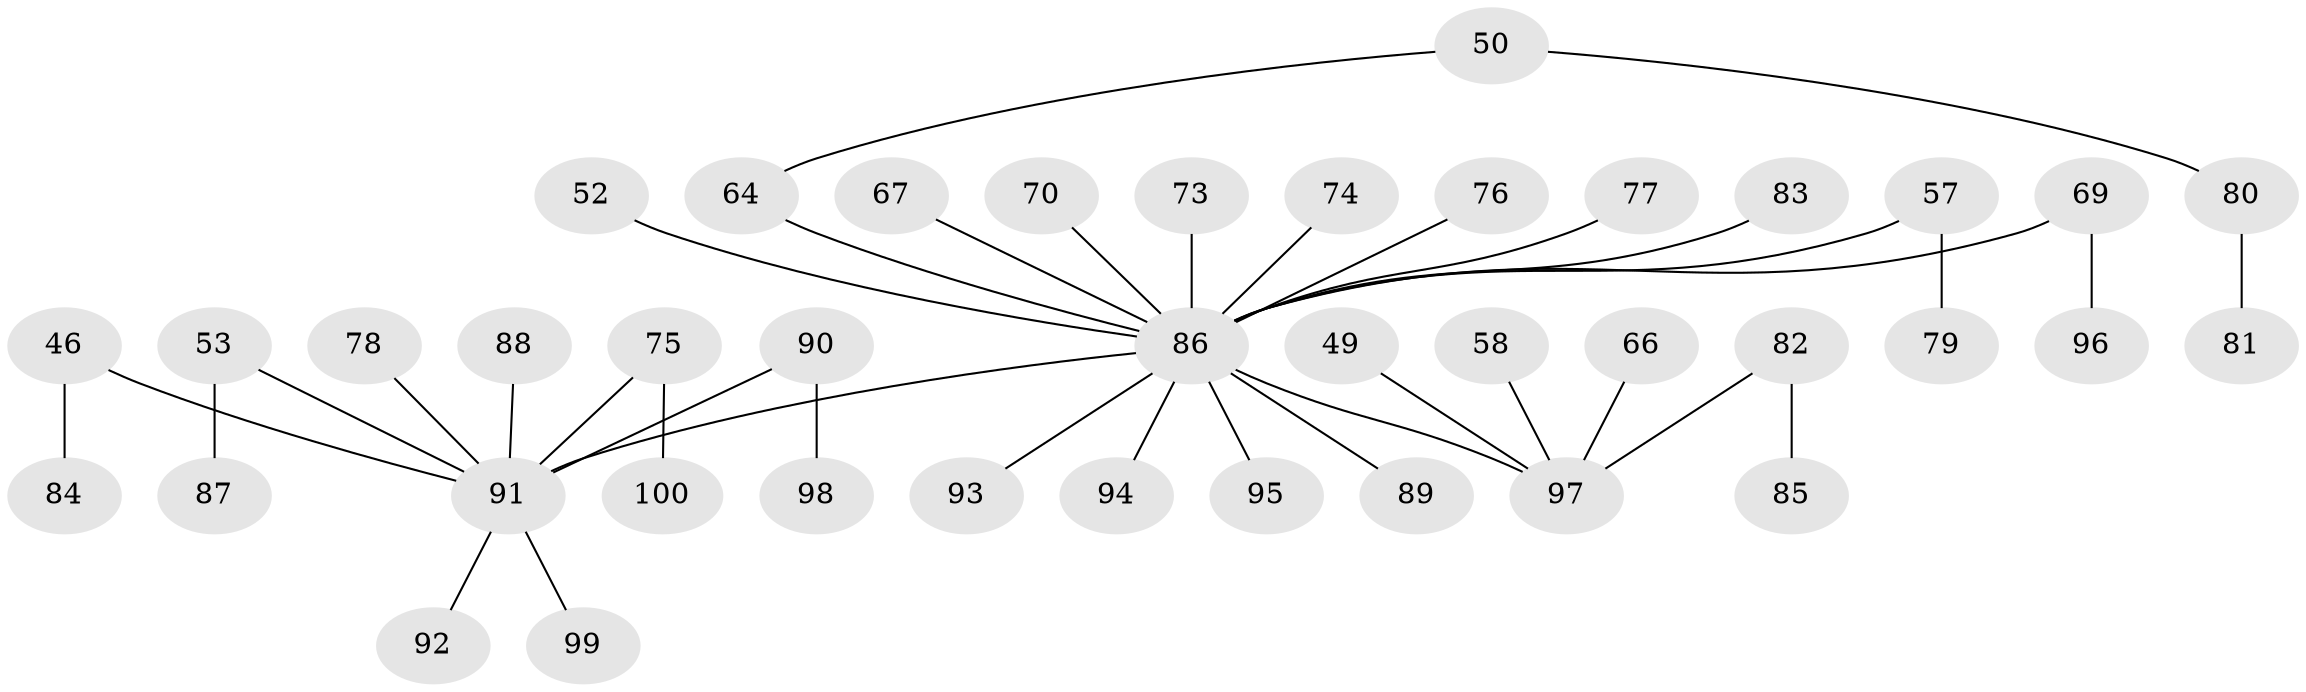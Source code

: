 // original degree distribution, {4: 0.07, 3: 0.18, 5: 0.03, 7: 0.01, 1: 0.48, 2: 0.23}
// Generated by graph-tools (version 1.1) at 2025/56/03/04/25 21:56:40]
// undirected, 40 vertices, 39 edges
graph export_dot {
graph [start="1"]
  node [color=gray90,style=filled];
  46;
  49;
  50;
  52;
  53;
  57;
  58;
  64 [super="+39"];
  66;
  67;
  69;
  70;
  73;
  74 [super="+32"];
  75;
  76;
  77;
  78;
  79;
  80;
  81;
  82 [super="+72"];
  83;
  84;
  85;
  86 [super="+18+47+71+65+61+63+31+34"];
  87;
  88;
  89;
  90 [super="+55+62"];
  91 [super="+36+51+43+56+24+37"];
  92;
  93;
  94;
  95;
  96;
  97 [super="+33+38+44"];
  98;
  99;
  100;
  46 -- 84;
  46 -- 91;
  49 -- 97;
  50 -- 80;
  50 -- 64;
  52 -- 86;
  53 -- 87;
  53 -- 91;
  57 -- 79;
  57 -- 86;
  58 -- 97;
  64 -- 86;
  66 -- 97;
  67 -- 86;
  69 -- 96;
  69 -- 86;
  70 -- 86;
  73 -- 86;
  74 -- 86;
  75 -- 100;
  75 -- 91;
  76 -- 86;
  77 -- 86;
  78 -- 91;
  80 -- 81;
  82 -- 97;
  82 -- 85;
  83 -- 86;
  86 -- 97;
  86 -- 93;
  86 -- 95;
  86 -- 89;
  86 -- 91;
  86 -- 94;
  88 -- 91;
  90 -- 98;
  90 -- 91;
  91 -- 99;
  91 -- 92;
}
